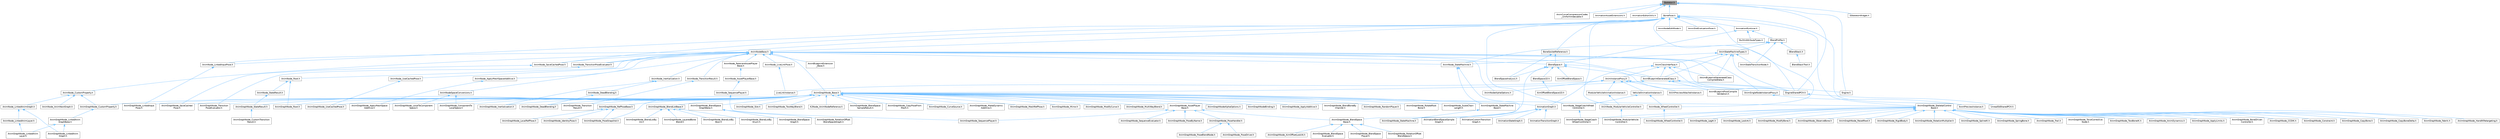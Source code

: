 digraph "Skeleton.h"
{
 // INTERACTIVE_SVG=YES
 // LATEX_PDF_SIZE
  bgcolor="transparent";
  edge [fontname=Helvetica,fontsize=10,labelfontname=Helvetica,labelfontsize=10];
  node [fontname=Helvetica,fontsize=10,shape=box,height=0.2,width=0.4];
  Node1 [id="Node000001",label="Skeleton.h",height=0.2,width=0.4,color="gray40", fillcolor="grey60", style="filled", fontcolor="black",tooltip=" "];
  Node1 -> Node2 [id="edge1_Node000001_Node000002",dir="back",color="steelblue1",style="solid",tooltip=" "];
  Node2 [id="Node000002",label="AnimCurveCompressionCodec\l_UniformIndexable.h",height=0.2,width=0.4,color="grey40", fillcolor="white", style="filled",URL="$d7/d0a/AnimCurveCompressionCodec__UniformIndexable_8h.html",tooltip=" "];
  Node1 -> Node3 [id="edge2_Node000001_Node000003",dir="back",color="steelblue1",style="solid",tooltip=" "];
  Node3 [id="Node000003",label="AnimationAssetExtensions.h",height=0.2,width=0.4,color="grey40", fillcolor="white", style="filled",URL="$d4/d37/AnimationAssetExtensions_8h.html",tooltip=" "];
  Node1 -> Node4 [id="edge3_Node000001_Node000004",dir="back",color="steelblue1",style="solid",tooltip=" "];
  Node4 [id="Node000004",label="AnimationEditorUtils.h",height=0.2,width=0.4,color="grey40", fillcolor="white", style="filled",URL="$df/d23/AnimationEditorUtils_8h.html",tooltip=" "];
  Node1 -> Node5 [id="edge4_Node000001_Node000005",dir="back",color="steelblue1",style="solid",tooltip=" "];
  Node5 [id="Node000005",label="BonePose.h",height=0.2,width=0.4,color="grey40", fillcolor="white", style="filled",URL="$dd/d83/BonePose_8h.html",tooltip=" "];
  Node5 -> Node6 [id="edge5_Node000005_Node000006",dir="back",color="steelblue1",style="solid",tooltip=" "];
  Node6 [id="Node000006",label="AnimGraphNode_SkeletalControl\lBase.h",height=0.2,width=0.4,color="grey40", fillcolor="white", style="filled",URL="$d9/dff/AnimGraphNode__SkeletalControlBase_8h.html",tooltip=" "];
  Node6 -> Node7 [id="edge6_Node000006_Node000007",dir="back",color="steelblue1",style="solid",tooltip=" "];
  Node7 [id="Node000007",label="AnimGraphNode_AnimDynamics.h",height=0.2,width=0.4,color="grey40", fillcolor="white", style="filled",URL="$da/dc2/AnimGraphNode__AnimDynamics_8h.html",tooltip=" "];
  Node6 -> Node8 [id="edge7_Node000006_Node000008",dir="back",color="steelblue1",style="solid",tooltip=" "];
  Node8 [id="Node000008",label="AnimGraphNode_ApplyLimits.h",height=0.2,width=0.4,color="grey40", fillcolor="white", style="filled",URL="$dc/d36/AnimGraphNode__ApplyLimits_8h.html",tooltip=" "];
  Node6 -> Node9 [id="edge8_Node000006_Node000009",dir="back",color="steelblue1",style="solid",tooltip=" "];
  Node9 [id="Node000009",label="AnimGraphNode_BoneDriven\lController.h",height=0.2,width=0.4,color="grey40", fillcolor="white", style="filled",URL="$df/df3/AnimGraphNode__BoneDrivenController_8h.html",tooltip=" "];
  Node6 -> Node10 [id="edge9_Node000006_Node000010",dir="back",color="steelblue1",style="solid",tooltip=" "];
  Node10 [id="Node000010",label="AnimGraphNode_CCDIK.h",height=0.2,width=0.4,color="grey40", fillcolor="white", style="filled",URL="$df/d0d/AnimGraphNode__CCDIK_8h.html",tooltip=" "];
  Node6 -> Node11 [id="edge10_Node000006_Node000011",dir="back",color="steelblue1",style="solid",tooltip=" "];
  Node11 [id="Node000011",label="AnimGraphNode_Constraint.h",height=0.2,width=0.4,color="grey40", fillcolor="white", style="filled",URL="$d2/d98/AnimGraphNode__Constraint_8h.html",tooltip=" "];
  Node6 -> Node12 [id="edge11_Node000006_Node000012",dir="back",color="steelblue1",style="solid",tooltip=" "];
  Node12 [id="Node000012",label="AnimGraphNode_CopyBone.h",height=0.2,width=0.4,color="grey40", fillcolor="white", style="filled",URL="$dc/de6/AnimGraphNode__CopyBone_8h.html",tooltip=" "];
  Node6 -> Node13 [id="edge12_Node000006_Node000013",dir="back",color="steelblue1",style="solid",tooltip=" "];
  Node13 [id="Node000013",label="AnimGraphNode_CopyBoneDelta.h",height=0.2,width=0.4,color="grey40", fillcolor="white", style="filled",URL="$d8/d60/AnimGraphNode__CopyBoneDelta_8h.html",tooltip=" "];
  Node6 -> Node14 [id="edge13_Node000006_Node000014",dir="back",color="steelblue1",style="solid",tooltip=" "];
  Node14 [id="Node000014",label="AnimGraphNode_Fabrik.h",height=0.2,width=0.4,color="grey40", fillcolor="white", style="filled",URL="$d6/d79/AnimGraphNode__Fabrik_8h.html",tooltip=" "];
  Node6 -> Node15 [id="edge14_Node000006_Node000015",dir="back",color="steelblue1",style="solid",tooltip=" "];
  Node15 [id="Node000015",label="AnimGraphNode_HandIKRetargeting.h",height=0.2,width=0.4,color="grey40", fillcolor="white", style="filled",URL="$dd/dee/AnimGraphNode__HandIKRetargeting_8h.html",tooltip=" "];
  Node6 -> Node16 [id="edge15_Node000006_Node000016",dir="back",color="steelblue1",style="solid",tooltip=" "];
  Node16 [id="Node000016",label="AnimGraphNode_LegIK.h",height=0.2,width=0.4,color="grey40", fillcolor="white", style="filled",URL="$d3/d59/AnimGraphNode__LegIK_8h.html",tooltip=" "];
  Node6 -> Node17 [id="edge16_Node000006_Node000017",dir="back",color="steelblue1",style="solid",tooltip=" "];
  Node17 [id="Node000017",label="AnimGraphNode_LookAt.h",height=0.2,width=0.4,color="grey40", fillcolor="white", style="filled",URL="$dd/de3/AnimGraphNode__LookAt_8h.html",tooltip=" "];
  Node6 -> Node18 [id="edge17_Node000006_Node000018",dir="back",color="steelblue1",style="solid",tooltip=" "];
  Node18 [id="Node000018",label="AnimGraphNode_ModifyBone.h",height=0.2,width=0.4,color="grey40", fillcolor="white", style="filled",URL="$d1/d8e/AnimGraphNode__ModifyBone_8h.html",tooltip=" "];
  Node6 -> Node19 [id="edge18_Node000006_Node000019",dir="back",color="steelblue1",style="solid",tooltip=" "];
  Node19 [id="Node000019",label="AnimGraphNode_ModularVehicle\lController.h",height=0.2,width=0.4,color="grey40", fillcolor="white", style="filled",URL="$d3/d04/AnimGraphNode__ModularVehicleController_8h.html",tooltip=" "];
  Node6 -> Node20 [id="edge19_Node000006_Node000020",dir="back",color="steelblue1",style="solid",tooltip=" "];
  Node20 [id="Node000020",label="AnimGraphNode_ObserveBone.h",height=0.2,width=0.4,color="grey40", fillcolor="white", style="filled",URL="$d0/dcc/AnimGraphNode__ObserveBone_8h.html",tooltip=" "];
  Node6 -> Node21 [id="edge20_Node000006_Node000021",dir="back",color="steelblue1",style="solid",tooltip=" "];
  Node21 [id="Node000021",label="AnimGraphNode_ResetRoot.h",height=0.2,width=0.4,color="grey40", fillcolor="white", style="filled",URL="$dd/da9/AnimGraphNode__ResetRoot_8h.html",tooltip=" "];
  Node6 -> Node22 [id="edge21_Node000006_Node000022",dir="back",color="steelblue1",style="solid",tooltip=" "];
  Node22 [id="Node000022",label="AnimGraphNode_RigidBody.h",height=0.2,width=0.4,color="grey40", fillcolor="white", style="filled",URL="$d0/d05/AnimGraphNode__RigidBody_8h.html",tooltip=" "];
  Node6 -> Node23 [id="edge22_Node000006_Node000023",dir="back",color="steelblue1",style="solid",tooltip=" "];
  Node23 [id="Node000023",label="AnimGraphNode_RotationMultiplier.h",height=0.2,width=0.4,color="grey40", fillcolor="white", style="filled",URL="$d6/d16/AnimGraphNode__RotationMultiplier_8h.html",tooltip=" "];
  Node6 -> Node24 [id="edge23_Node000006_Node000024",dir="back",color="steelblue1",style="solid",tooltip=" "];
  Node24 [id="Node000024",label="AnimGraphNode_SplineIK.h",height=0.2,width=0.4,color="grey40", fillcolor="white", style="filled",URL="$d0/d7e/AnimGraphNode__SplineIK_8h.html",tooltip=" "];
  Node6 -> Node25 [id="edge24_Node000006_Node000025",dir="back",color="steelblue1",style="solid",tooltip=" "];
  Node25 [id="Node000025",label="AnimGraphNode_SpringBone.h",height=0.2,width=0.4,color="grey40", fillcolor="white", style="filled",URL="$dc/d38/AnimGraphNode__SpringBone_8h.html",tooltip=" "];
  Node6 -> Node26 [id="edge25_Node000006_Node000026",dir="back",color="steelblue1",style="solid",tooltip=" "];
  Node26 [id="Node000026",label="AnimGraphNode_StageCoach\lWheelController.h",height=0.2,width=0.4,color="grey40", fillcolor="white", style="filled",URL="$d6/dbe/AnimGraphNode__StageCoachWheelController_8h.html",tooltip=" "];
  Node6 -> Node27 [id="edge26_Node000006_Node000027",dir="back",color="steelblue1",style="solid",tooltip=" "];
  Node27 [id="Node000027",label="AnimGraphNode_Trail.h",height=0.2,width=0.4,color="grey40", fillcolor="white", style="filled",URL="$d4/d5a/AnimGraphNode__Trail_8h.html",tooltip=" "];
  Node6 -> Node28 [id="edge27_Node000006_Node000028",dir="back",color="steelblue1",style="solid",tooltip=" "];
  Node28 [id="Node000028",label="AnimGraphNode_TwistCorrective\lNode.h",height=0.2,width=0.4,color="grey40", fillcolor="white", style="filled",URL="$de/d7f/AnimGraphNode__TwistCorrectiveNode_8h.html",tooltip=" "];
  Node6 -> Node29 [id="edge28_Node000006_Node000029",dir="back",color="steelblue1",style="solid",tooltip=" "];
  Node29 [id="Node000029",label="AnimGraphNode_TwoBoneIK.h",height=0.2,width=0.4,color="grey40", fillcolor="white", style="filled",URL="$d1/dc2/AnimGraphNode__TwoBoneIK_8h.html",tooltip=" "];
  Node6 -> Node30 [id="edge29_Node000006_Node000030",dir="back",color="steelblue1",style="solid",tooltip=" "];
  Node30 [id="Node000030",label="AnimGraphNode_WheelController.h",height=0.2,width=0.4,color="grey40", fillcolor="white", style="filled",URL="$df/de4/AnimGraphNode__WheelController_8h.html",tooltip=" "];
  Node5 -> Node31 [id="edge30_Node000005_Node000031",dir="back",color="steelblue1",style="solid",tooltip=" "];
  Node31 [id="Node000031",label="AnimNodeBase.h",height=0.2,width=0.4,color="grey40", fillcolor="white", style="filled",URL="$d9/dce/AnimNodeBase_8h.html",tooltip=" "];
  Node31 -> Node32 [id="edge31_Node000031_Node000032",dir="back",color="steelblue1",style="solid",tooltip=" "];
  Node32 [id="Node000032",label="AnimBlueprintExtension\l_Base.h",height=0.2,width=0.4,color="grey40", fillcolor="white", style="filled",URL="$d1/d73/AnimBlueprintExtension__Base_8h.html",tooltip=" "];
  Node31 -> Node33 [id="edge32_Node000031_Node000033",dir="back",color="steelblue1",style="solid",tooltip=" "];
  Node33 [id="Node000033",label="AnimBlueprintGeneratedClass.h",height=0.2,width=0.4,color="grey40", fillcolor="white", style="filled",URL="$dc/d81/AnimBlueprintGeneratedClass_8h.html",tooltip=" "];
  Node33 -> Node34 [id="edge33_Node000033_Node000034",dir="back",color="steelblue1",style="solid",tooltip=" "];
  Node34 [id="Node000034",label="AnimBlueprintPostCompile\lValidation.h",height=0.2,width=0.4,color="grey40", fillcolor="white", style="filled",URL="$de/d1b/AnimBlueprintPostCompileValidation_8h.html",tooltip=" "];
  Node33 -> Node35 [id="edge34_Node000033_Node000035",dir="back",color="steelblue1",style="solid",tooltip=" "];
  Node35 [id="Node000035",label="AnimGraphNode_Base.h",height=0.2,width=0.4,color="grey40", fillcolor="white", style="filled",URL="$d0/dfb/AnimGraphNode__Base_8h.html",tooltip=" "];
  Node35 -> Node36 [id="edge35_Node000035_Node000036",dir="back",color="steelblue1",style="solid",tooltip=" "];
  Node36 [id="Node000036",label="AnimGraphNodeAlphaOptions.h",height=0.2,width=0.4,color="grey40", fillcolor="white", style="filled",URL="$d6/df6/AnimGraphNodeAlphaOptions_8h.html",tooltip=" "];
  Node35 -> Node37 [id="edge36_Node000035_Node000037",dir="back",color="steelblue1",style="solid",tooltip=" "];
  Node37 [id="Node000037",label="AnimGraphNodeBinding.h",height=0.2,width=0.4,color="grey40", fillcolor="white", style="filled",URL="$d6/d3b/AnimGraphNodeBinding_8h.html",tooltip=" "];
  Node35 -> Node38 [id="edge37_Node000035_Node000038",dir="back",color="steelblue1",style="solid",tooltip=" "];
  Node38 [id="Node000038",label="AnimGraphNode_ApplyAdditive.h",height=0.2,width=0.4,color="grey40", fillcolor="white", style="filled",URL="$da/d67/AnimGraphNode__ApplyAdditive_8h.html",tooltip=" "];
  Node35 -> Node39 [id="edge38_Node000035_Node000039",dir="back",color="steelblue1",style="solid",tooltip=" "];
  Node39 [id="Node000039",label="AnimGraphNode_ApplyMeshSpace\lAdditive.h",height=0.2,width=0.4,color="grey40", fillcolor="white", style="filled",URL="$dd/dc4/AnimGraphNode__ApplyMeshSpaceAdditive_8h.html",tooltip=" "];
  Node35 -> Node40 [id="edge39_Node000035_Node000040",dir="back",color="steelblue1",style="solid",tooltip=" "];
  Node40 [id="Node000040",label="AnimGraphNode_AssetPlayer\lBase.h",height=0.2,width=0.4,color="grey40", fillcolor="white", style="filled",URL="$d1/d4f/AnimGraphNode__AssetPlayerBase_8h.html",tooltip=" "];
  Node40 -> Node41 [id="edge40_Node000040_Node000041",dir="back",color="steelblue1",style="solid",tooltip=" "];
  Node41 [id="Node000041",label="AnimGraphNode_BlendSpace\lBase.h",height=0.2,width=0.4,color="grey40", fillcolor="white", style="filled",URL="$d7/d6d/AnimGraphNode__BlendSpaceBase_8h.html",tooltip=" "];
  Node41 -> Node42 [id="edge41_Node000041_Node000042",dir="back",color="steelblue1",style="solid",tooltip=" "];
  Node42 [id="Node000042",label="AnimGraphNode_AimOffsetLookAt.h",height=0.2,width=0.4,color="grey40", fillcolor="white", style="filled",URL="$d2/daa/AnimGraphNode__AimOffsetLookAt_8h.html",tooltip=" "];
  Node41 -> Node43 [id="edge42_Node000041_Node000043",dir="back",color="steelblue1",style="solid",tooltip=" "];
  Node43 [id="Node000043",label="AnimGraphNode_BlendSpace\lEvaluator.h",height=0.2,width=0.4,color="grey40", fillcolor="white", style="filled",URL="$d0/d5d/AnimGraphNode__BlendSpaceEvaluator_8h.html",tooltip=" "];
  Node41 -> Node44 [id="edge43_Node000041_Node000044",dir="back",color="steelblue1",style="solid",tooltip=" "];
  Node44 [id="Node000044",label="AnimGraphNode_BlendSpace\lPlayer.h",height=0.2,width=0.4,color="grey40", fillcolor="white", style="filled",URL="$d2/d22/AnimGraphNode__BlendSpacePlayer_8h.html",tooltip=" "];
  Node41 -> Node45 [id="edge44_Node000041_Node000045",dir="back",color="steelblue1",style="solid",tooltip=" "];
  Node45 [id="Node000045",label="AnimGraphNode_RotationOffset\lBlendSpace.h",height=0.2,width=0.4,color="grey40", fillcolor="white", style="filled",URL="$dc/dd5/AnimGraphNode__RotationOffsetBlendSpace_8h.html",tooltip=" "];
  Node40 -> Node46 [id="edge45_Node000040_Node000046",dir="back",color="steelblue1",style="solid",tooltip=" "];
  Node46 [id="Node000046",label="AnimGraphNode_PoseByName.h",height=0.2,width=0.4,color="grey40", fillcolor="white", style="filled",URL="$d7/d02/AnimGraphNode__PoseByName_8h.html",tooltip=" "];
  Node40 -> Node47 [id="edge46_Node000040_Node000047",dir="back",color="steelblue1",style="solid",tooltip=" "];
  Node47 [id="Node000047",label="AnimGraphNode_PoseHandler.h",height=0.2,width=0.4,color="grey40", fillcolor="white", style="filled",URL="$df/dfb/AnimGraphNode__PoseHandler_8h.html",tooltip=" "];
  Node47 -> Node48 [id="edge47_Node000047_Node000048",dir="back",color="steelblue1",style="solid",tooltip=" "];
  Node48 [id="Node000048",label="AnimGraphNode_PoseBlendNode.h",height=0.2,width=0.4,color="grey40", fillcolor="white", style="filled",URL="$de/d70/AnimGraphNode__PoseBlendNode_8h.html",tooltip=" "];
  Node47 -> Node49 [id="edge48_Node000047_Node000049",dir="back",color="steelblue1",style="solid",tooltip=" "];
  Node49 [id="Node000049",label="AnimGraphNode_PoseDriver.h",height=0.2,width=0.4,color="grey40", fillcolor="white", style="filled",URL="$d7/d7d/AnimGraphNode__PoseDriver_8h.html",tooltip=" "];
  Node40 -> Node50 [id="edge49_Node000040_Node000050",dir="back",color="steelblue1",style="solid",tooltip=" "];
  Node50 [id="Node000050",label="AnimGraphNode_SequenceEvaluator.h",height=0.2,width=0.4,color="grey40", fillcolor="white", style="filled",URL="$d1/d1c/AnimGraphNode__SequenceEvaluator_8h.html",tooltip=" "];
  Node40 -> Node51 [id="edge50_Node000040_Node000051",dir="back",color="steelblue1",style="solid",tooltip=" "];
  Node51 [id="Node000051",label="AnimGraphNode_SequencePlayer.h",height=0.2,width=0.4,color="grey40", fillcolor="white", style="filled",URL="$d2/d91/AnimGraphNode__SequencePlayer_8h.html",tooltip=" "];
  Node35 -> Node52 [id="edge51_Node000035_Node000052",dir="back",color="steelblue1",style="solid",tooltip=" "];
  Node52 [id="Node000052",label="AnimGraphNode_BlendBoneBy\lChannel.h",height=0.2,width=0.4,color="grey40", fillcolor="white", style="filled",URL="$de/da9/AnimGraphNode__BlendBoneByChannel_8h.html",tooltip=" "];
  Node35 -> Node53 [id="edge52_Node000035_Node000053",dir="back",color="steelblue1",style="solid",tooltip=" "];
  Node53 [id="Node000053",label="AnimGraphNode_BlendListBase.h",height=0.2,width=0.4,color="grey40", fillcolor="white", style="filled",URL="$d7/d20/AnimGraphNode__BlendListBase_8h.html",tooltip=" "];
  Node53 -> Node54 [id="edge53_Node000053_Node000054",dir="back",color="steelblue1",style="solid",tooltip=" "];
  Node54 [id="Node000054",label="AnimGraphNode_BlendListBy\lBool.h",height=0.2,width=0.4,color="grey40", fillcolor="white", style="filled",URL="$d9/d9d/AnimGraphNode__BlendListByBool_8h.html",tooltip=" "];
  Node53 -> Node55 [id="edge54_Node000053_Node000055",dir="back",color="steelblue1",style="solid",tooltip=" "];
  Node55 [id="Node000055",label="AnimGraphNode_BlendListBy\lEnum.h",height=0.2,width=0.4,color="grey40", fillcolor="white", style="filled",URL="$de/d60/AnimGraphNode__BlendListByEnum_8h.html",tooltip=" "];
  Node53 -> Node56 [id="edge55_Node000053_Node000056",dir="back",color="steelblue1",style="solid",tooltip=" "];
  Node56 [id="Node000056",label="AnimGraphNode_BlendListBy\lInt.h",height=0.2,width=0.4,color="grey40", fillcolor="white", style="filled",URL="$dc/df2/AnimGraphNode__BlendListByInt_8h.html",tooltip=" "];
  Node53 -> Node57 [id="edge56_Node000053_Node000057",dir="back",color="steelblue1",style="solid",tooltip=" "];
  Node57 [id="Node000057",label="AnimGraphNode_LayeredBone\lBlend.h",height=0.2,width=0.4,color="grey40", fillcolor="white", style="filled",URL="$d2/d01/AnimGraphNode__LayeredBoneBlend_8h.html",tooltip=" "];
  Node35 -> Node58 [id="edge57_Node000035_Node000058",dir="back",color="steelblue1",style="solid",tooltip=" "];
  Node58 [id="Node000058",label="AnimGraphNode_BlendSpace\lGraphBase.h",height=0.2,width=0.4,color="grey40", fillcolor="white", style="filled",URL="$d6/d44/AnimGraphNode__BlendSpaceGraphBase_8h.html",tooltip=" "];
  Node58 -> Node59 [id="edge58_Node000058_Node000059",dir="back",color="steelblue1",style="solid",tooltip=" "];
  Node59 [id="Node000059",label="AnimGraphNode_BlendSpace\lGraph.h",height=0.2,width=0.4,color="grey40", fillcolor="white", style="filled",URL="$d7/d81/AnimGraphNode__BlendSpaceGraph_8h.html",tooltip=" "];
  Node58 -> Node60 [id="edge59_Node000058_Node000060",dir="back",color="steelblue1",style="solid",tooltip=" "];
  Node60 [id="Node000060",label="AnimGraphNode_RotationOffset\lBlendSpaceGraph.h",height=0.2,width=0.4,color="grey40", fillcolor="white", style="filled",URL="$d0/d4c/AnimGraphNode__RotationOffsetBlendSpaceGraph_8h.html",tooltip=" "];
  Node35 -> Node61 [id="edge60_Node000035_Node000061",dir="back",color="steelblue1",style="solid",tooltip=" "];
  Node61 [id="Node000061",label="AnimGraphNode_BlendSpace\lSampleResult.h",height=0.2,width=0.4,color="grey40", fillcolor="white", style="filled",URL="$de/df8/AnimGraphNode__BlendSpaceSampleResult_8h.html",tooltip=" "];
  Node35 -> Node62 [id="edge61_Node000035_Node000062",dir="back",color="steelblue1",style="solid",tooltip=" "];
  Node62 [id="Node000062",label="AnimGraphNode_ComponentTo\lLocalSpace.h",height=0.2,width=0.4,color="grey40", fillcolor="white", style="filled",URL="$d1/d3f/AnimGraphNode__ComponentToLocalSpace_8h.html",tooltip=" "];
  Node35 -> Node63 [id="edge62_Node000035_Node000063",dir="back",color="steelblue1",style="solid",tooltip=" "];
  Node63 [id="Node000063",label="AnimGraphNode_CopyPoseFrom\lMesh.h",height=0.2,width=0.4,color="grey40", fillcolor="white", style="filled",URL="$d6/d71/AnimGraphNode__CopyPoseFromMesh_8h.html",tooltip=" "];
  Node35 -> Node64 [id="edge63_Node000035_Node000064",dir="back",color="steelblue1",style="solid",tooltip=" "];
  Node64 [id="Node000064",label="AnimGraphNode_CurveSource.h",height=0.2,width=0.4,color="grey40", fillcolor="white", style="filled",URL="$dc/de5/AnimGraphNode__CurveSource_8h.html",tooltip=" "];
  Node35 -> Node65 [id="edge64_Node000035_Node000065",dir="back",color="steelblue1",style="solid",tooltip=" "];
  Node65 [id="Node000065",label="AnimGraphNode_CustomProperty.h",height=0.2,width=0.4,color="grey40", fillcolor="white", style="filled",URL="$d8/d3f/AnimGraphNode__CustomProperty_8h.html",tooltip=" "];
  Node65 -> Node66 [id="edge65_Node000065_Node000066",dir="back",color="steelblue1",style="solid",tooltip=" "];
  Node66 [id="Node000066",label="AnimGraphNode_LinkedAnim\lGraphBase.h",height=0.2,width=0.4,color="grey40", fillcolor="white", style="filled",URL="$d5/de1/AnimGraphNode__LinkedAnimGraphBase_8h.html",tooltip=" "];
  Node66 -> Node67 [id="edge66_Node000066_Node000067",dir="back",color="steelblue1",style="solid",tooltip=" "];
  Node67 [id="Node000067",label="AnimGraphNode_LinkedAnim\lGraph.h",height=0.2,width=0.4,color="grey40", fillcolor="white", style="filled",URL="$da/dd5/AnimGraphNode__LinkedAnimGraph_8h.html",tooltip=" "];
  Node66 -> Node68 [id="edge67_Node000066_Node000068",dir="back",color="steelblue1",style="solid",tooltip=" "];
  Node68 [id="Node000068",label="AnimGraphNode_LinkedAnim\lLayer.h",height=0.2,width=0.4,color="grey40", fillcolor="white", style="filled",URL="$dc/d51/AnimGraphNode__LinkedAnimLayer_8h.html",tooltip=" "];
  Node35 -> Node69 [id="edge68_Node000035_Node000069",dir="back",color="steelblue1",style="solid",tooltip=" "];
  Node69 [id="Node000069",label="AnimGraphNode_DeadBlending.h",height=0.2,width=0.4,color="grey40", fillcolor="white", style="filled",URL="$d8/d73/AnimGraphNode__DeadBlending_8h.html",tooltip=" "];
  Node35 -> Node70 [id="edge69_Node000035_Node000070",dir="back",color="steelblue1",style="solid",tooltip=" "];
  Node70 [id="Node000070",label="AnimGraphNode_Inertialization.h",height=0.2,width=0.4,color="grey40", fillcolor="white", style="filled",URL="$d7/d66/AnimGraphNode__Inertialization_8h.html",tooltip=" "];
  Node35 -> Node71 [id="edge70_Node000035_Node000071",dir="back",color="steelblue1",style="solid",tooltip=" "];
  Node71 [id="Node000071",label="AnimGraphNode_LinkedInput\lPose.h",height=0.2,width=0.4,color="grey40", fillcolor="white", style="filled",URL="$d7/d8c/AnimGraphNode__LinkedInputPose_8h.html",tooltip=" "];
  Node35 -> Node72 [id="edge71_Node000035_Node000072",dir="back",color="steelblue1",style="solid",tooltip=" "];
  Node72 [id="Node000072",label="AnimGraphNode_LocalToComponent\lSpace.h",height=0.2,width=0.4,color="grey40", fillcolor="white", style="filled",URL="$d6/d01/AnimGraphNode__LocalToComponentSpace_8h.html",tooltip=" "];
  Node35 -> Node73 [id="edge72_Node000035_Node000073",dir="back",color="steelblue1",style="solid",tooltip=" "];
  Node73 [id="Node000073",label="AnimGraphNode_MakeDynamic\lAdditive.h",height=0.2,width=0.4,color="grey40", fillcolor="white", style="filled",URL="$d4/dc9/AnimGraphNode__MakeDynamicAdditive_8h.html",tooltip=" "];
  Node35 -> Node74 [id="edge73_Node000035_Node000074",dir="back",color="steelblue1",style="solid",tooltip=" "];
  Node74 [id="Node000074",label="AnimGraphNode_MeshRefPose.h",height=0.2,width=0.4,color="grey40", fillcolor="white", style="filled",URL="$d3/d58/AnimGraphNode__MeshRefPose_8h.html",tooltip=" "];
  Node35 -> Node75 [id="edge74_Node000035_Node000075",dir="back",color="steelblue1",style="solid",tooltip=" "];
  Node75 [id="Node000075",label="AnimGraphNode_Mirror.h",height=0.2,width=0.4,color="grey40", fillcolor="white", style="filled",URL="$de/d96/AnimGraphNode__Mirror_8h.html",tooltip=" "];
  Node35 -> Node76 [id="edge75_Node000035_Node000076",dir="back",color="steelblue1",style="solid",tooltip=" "];
  Node76 [id="Node000076",label="AnimGraphNode_ModifyCurve.h",height=0.2,width=0.4,color="grey40", fillcolor="white", style="filled",URL="$d5/d09/AnimGraphNode__ModifyCurve_8h.html",tooltip=" "];
  Node35 -> Node77 [id="edge76_Node000035_Node000077",dir="back",color="steelblue1",style="solid",tooltip=" "];
  Node77 [id="Node000077",label="AnimGraphNode_MultiWayBlend.h",height=0.2,width=0.4,color="grey40", fillcolor="white", style="filled",URL="$dd/dcb/AnimGraphNode__MultiWayBlend_8h.html",tooltip=" "];
  Node35 -> Node78 [id="edge77_Node000035_Node000078",dir="back",color="steelblue1",style="solid",tooltip=" "];
  Node78 [id="Node000078",label="AnimGraphNode_PoseSnapshot.h",height=0.2,width=0.4,color="grey40", fillcolor="white", style="filled",URL="$d1/d92/AnimGraphNode__PoseSnapshot_8h.html",tooltip=" "];
  Node35 -> Node79 [id="edge78_Node000035_Node000079",dir="back",color="steelblue1",style="solid",tooltip=" "];
  Node79 [id="Node000079",label="AnimGraphNode_RandomPlayer.h",height=0.2,width=0.4,color="grey40", fillcolor="white", style="filled",URL="$dc/d48/AnimGraphNode__RandomPlayer_8h.html",tooltip=" "];
  Node35 -> Node80 [id="edge79_Node000035_Node000080",dir="back",color="steelblue1",style="solid",tooltip=" "];
  Node80 [id="Node000080",label="AnimGraphNode_RefPoseBase.h",height=0.2,width=0.4,color="grey40", fillcolor="white", style="filled",URL="$d8/d34/AnimGraphNode__RefPoseBase_8h.html",tooltip=" "];
  Node80 -> Node81 [id="edge80_Node000080_Node000081",dir="back",color="steelblue1",style="solid",tooltip=" "];
  Node81 [id="Node000081",label="AnimGraphNode_IdentityPose.h",height=0.2,width=0.4,color="grey40", fillcolor="white", style="filled",URL="$d8/dac/AnimGraphNode__IdentityPose_8h.html",tooltip=" "];
  Node80 -> Node82 [id="edge81_Node000080_Node000082",dir="back",color="steelblue1",style="solid",tooltip=" "];
  Node82 [id="Node000082",label="AnimGraphNode_LocalRefPose.h",height=0.2,width=0.4,color="grey40", fillcolor="white", style="filled",URL="$df/d6f/AnimGraphNode__LocalRefPose_8h.html",tooltip=" "];
  Node80 -> Node78 [id="edge82_Node000080_Node000078",dir="back",color="steelblue1",style="solid",tooltip=" "];
  Node35 -> Node83 [id="edge83_Node000035_Node000083",dir="back",color="steelblue1",style="solid",tooltip=" "];
  Node83 [id="Node000083",label="AnimGraphNode_Root.h",height=0.2,width=0.4,color="grey40", fillcolor="white", style="filled",URL="$d2/d39/AnimGraphNode__Root_8h.html",tooltip=" "];
  Node35 -> Node84 [id="edge84_Node000035_Node000084",dir="back",color="steelblue1",style="solid",tooltip=" "];
  Node84 [id="Node000084",label="AnimGraphNode_RotateRoot\lBone.h",height=0.2,width=0.4,color="grey40", fillcolor="white", style="filled",URL="$d4/de0/AnimGraphNode__RotateRootBone_8h.html",tooltip=" "];
  Node35 -> Node85 [id="edge85_Node000035_Node000085",dir="back",color="steelblue1",style="solid",tooltip=" "];
  Node85 [id="Node000085",label="AnimGraphNode_SaveCached\lPose.h",height=0.2,width=0.4,color="grey40", fillcolor="white", style="filled",URL="$df/d5e/AnimGraphNode__SaveCachedPose_8h.html",tooltip=" "];
  Node35 -> Node86 [id="edge86_Node000035_Node000086",dir="back",color="steelblue1",style="solid",tooltip=" "];
  Node86 [id="Node000086",label="AnimGraphNode_ScaleChain\lLength.h",height=0.2,width=0.4,color="grey40", fillcolor="white", style="filled",URL="$d9/df8/AnimGraphNode__ScaleChainLength_8h.html",tooltip=" "];
  Node35 -> Node6 [id="edge87_Node000035_Node000006",dir="back",color="steelblue1",style="solid",tooltip=" "];
  Node35 -> Node87 [id="edge88_Node000035_Node000087",dir="back",color="steelblue1",style="solid",tooltip=" "];
  Node87 [id="Node000087",label="AnimGraphNode_Slot.h",height=0.2,width=0.4,color="grey40", fillcolor="white", style="filled",URL="$df/d63/AnimGraphNode__Slot_8h.html",tooltip=" "];
  Node35 -> Node88 [id="edge89_Node000035_Node000088",dir="back",color="steelblue1",style="solid",tooltip=" "];
  Node88 [id="Node000088",label="AnimGraphNode_StateMachine\lBase.h",height=0.2,width=0.4,color="grey40", fillcolor="white", style="filled",URL="$dc/d11/AnimGraphNode__StateMachineBase_8h.html",tooltip=" "];
  Node88 -> Node89 [id="edge90_Node000088_Node000089",dir="back",color="steelblue1",style="solid",tooltip=" "];
  Node89 [id="Node000089",label="AnimGraphNode_StateMachine.h",height=0.2,width=0.4,color="grey40", fillcolor="white", style="filled",URL="$d9/d4d/AnimGraphNode__StateMachine_8h.html",tooltip=" "];
  Node35 -> Node90 [id="edge91_Node000035_Node000090",dir="back",color="steelblue1",style="solid",tooltip=" "];
  Node90 [id="Node000090",label="AnimGraphNode_StateResult.h",height=0.2,width=0.4,color="grey40", fillcolor="white", style="filled",URL="$d3/d7e/AnimGraphNode__StateResult_8h.html",tooltip=" "];
  Node90 -> Node91 [id="edge92_Node000090_Node000091",dir="back",color="steelblue1",style="solid",tooltip=" "];
  Node91 [id="Node000091",label="AnimGraphNode_CustomTransition\lResult.h",height=0.2,width=0.4,color="grey40", fillcolor="white", style="filled",URL="$df/d6e/AnimGraphNode__CustomTransitionResult_8h.html",tooltip=" "];
  Node35 -> Node92 [id="edge93_Node000035_Node000092",dir="back",color="steelblue1",style="solid",tooltip=" "];
  Node92 [id="Node000092",label="AnimGraphNode_Transition\lPoseEvaluator.h",height=0.2,width=0.4,color="grey40", fillcolor="white", style="filled",URL="$d8/dec/AnimGraphNode__TransitionPoseEvaluator_8h.html",tooltip=" "];
  Node35 -> Node93 [id="edge94_Node000035_Node000093",dir="back",color="steelblue1",style="solid",tooltip=" "];
  Node93 [id="Node000093",label="AnimGraphNode_Transition\lResult.h",height=0.2,width=0.4,color="grey40", fillcolor="white", style="filled",URL="$d7/d74/AnimGraphNode__TransitionResult_8h.html",tooltip=" "];
  Node35 -> Node94 [id="edge95_Node000035_Node000094",dir="back",color="steelblue1",style="solid",tooltip=" "];
  Node94 [id="Node000094",label="AnimGraphNode_TwoWayBlend.h",height=0.2,width=0.4,color="grey40", fillcolor="white", style="filled",URL="$d0/df0/AnimGraphNode__TwoWayBlend_8h.html",tooltip=" "];
  Node35 -> Node95 [id="edge96_Node000035_Node000095",dir="back",color="steelblue1",style="solid",tooltip=" "];
  Node95 [id="Node000095",label="AnimGraphNode_UseCachedPose.h",height=0.2,width=0.4,color="grey40", fillcolor="white", style="filled",URL="$d8/d30/AnimGraphNode__UseCachedPose_8h.html",tooltip=" "];
  Node35 -> Node96 [id="edge97_Node000035_Node000096",dir="back",color="steelblue1",style="solid",tooltip=" "];
  Node96 [id="Node000096",label="AnimationGraph.h",height=0.2,width=0.4,color="grey40", fillcolor="white", style="filled",URL="$df/d2e/AnimationGraph_8h.html",tooltip=" "];
  Node96 -> Node97 [id="edge98_Node000096_Node000097",dir="back",color="steelblue1",style="solid",tooltip=" "];
  Node97 [id="Node000097",label="AnimationBlendSpaceSample\lGraph.h",height=0.2,width=0.4,color="grey40", fillcolor="white", style="filled",URL="$d1/d35/AnimationBlendSpaceSampleGraph_8h.html",tooltip=" "];
  Node96 -> Node98 [id="edge99_Node000096_Node000098",dir="back",color="steelblue1",style="solid",tooltip=" "];
  Node98 [id="Node000098",label="AnimationCustomTransition\lGraph.h",height=0.2,width=0.4,color="grey40", fillcolor="white", style="filled",URL="$dc/d6c/AnimationCustomTransitionGraph_8h.html",tooltip=" "];
  Node96 -> Node99 [id="edge100_Node000096_Node000099",dir="back",color="steelblue1",style="solid",tooltip=" "];
  Node99 [id="Node000099",label="AnimationStateGraph.h",height=0.2,width=0.4,color="grey40", fillcolor="white", style="filled",URL="$d1/d71/AnimationStateGraph_8h.html",tooltip=" "];
  Node96 -> Node100 [id="edge101_Node000096_Node000100",dir="back",color="steelblue1",style="solid",tooltip=" "];
  Node100 [id="Node000100",label="AnimationTransitionGraph.h",height=0.2,width=0.4,color="grey40", fillcolor="white", style="filled",URL="$d2/d0b/AnimationTransitionGraph_8h.html",tooltip=" "];
  Node35 -> Node101 [id="edge102_Node000035_Node000101",dir="back",color="steelblue1",style="solid",tooltip=" "];
  Node101 [id="Node000101",label="K2Node_AnimNodeReference.h",height=0.2,width=0.4,color="grey40", fillcolor="white", style="filled",URL="$d2/d81/K2Node__AnimNodeReference_8h.html",tooltip=" "];
  Node33 -> Node102 [id="edge103_Node000033_Node000102",dir="back",color="steelblue1",style="solid",tooltip=" "];
  Node102 [id="Node000102",label="Engine.h",height=0.2,width=0.4,color="grey40", fillcolor="white", style="filled",URL="$d1/d34/Public_2Engine_8h.html",tooltip=" "];
  Node33 -> Node103 [id="edge104_Node000033_Node000103",dir="back",color="steelblue1",style="solid",tooltip=" "];
  Node103 [id="Node000103",label="EngineSharedPCH.h",height=0.2,width=0.4,color="grey40", fillcolor="white", style="filled",URL="$dc/dbb/EngineSharedPCH_8h.html",tooltip=" "];
  Node103 -> Node104 [id="edge105_Node000103_Node000104",dir="back",color="steelblue1",style="solid",tooltip=" "];
  Node104 [id="Node000104",label="UnrealEdSharedPCH.h",height=0.2,width=0.4,color="grey40", fillcolor="white", style="filled",URL="$d1/de6/UnrealEdSharedPCH_8h.html",tooltip=" "];
  Node31 -> Node35 [id="edge106_Node000031_Node000035",dir="back",color="steelblue1",style="solid",tooltip=" "];
  Node31 -> Node105 [id="edge107_Node000031_Node000105",dir="back",color="steelblue1",style="solid",tooltip=" "];
  Node105 [id="Node000105",label="AnimNodeAlphaOptions.h",height=0.2,width=0.4,color="grey40", fillcolor="white", style="filled",URL="$df/d96/AnimNodeAlphaOptions_8h.html",tooltip=" "];
  Node31 -> Node106 [id="edge108_Node000031_Node000106",dir="back",color="steelblue1",style="solid",tooltip=" "];
  Node106 [id="Node000106",label="AnimNodeSpaceConversions.h",height=0.2,width=0.4,color="grey40", fillcolor="white", style="filled",URL="$da/d0a/AnimNodeSpaceConversions_8h.html",tooltip=" "];
  Node106 -> Node62 [id="edge109_Node000106_Node000062",dir="back",color="steelblue1",style="solid",tooltip=" "];
  Node106 -> Node72 [id="edge110_Node000106_Node000072",dir="back",color="steelblue1",style="solid",tooltip=" "];
  Node31 -> Node107 [id="edge111_Node000031_Node000107",dir="back",color="steelblue1",style="solid",tooltip=" "];
  Node107 [id="Node000107",label="AnimNode_ApplyMeshSpaceAdditive.h",height=0.2,width=0.4,color="grey40", fillcolor="white", style="filled",URL="$d9/d6b/AnimNode__ApplyMeshSpaceAdditive_8h.html",tooltip=" "];
  Node107 -> Node39 [id="edge112_Node000107_Node000039",dir="back",color="steelblue1",style="solid",tooltip=" "];
  Node31 -> Node108 [id="edge113_Node000031_Node000108",dir="back",color="steelblue1",style="solid",tooltip=" "];
  Node108 [id="Node000108",label="AnimNode_CustomProperty.h",height=0.2,width=0.4,color="grey40", fillcolor="white", style="filled",URL="$d3/ddc/AnimNode__CustomProperty_8h.html",tooltip=" "];
  Node108 -> Node65 [id="edge114_Node000108_Node000065",dir="back",color="steelblue1",style="solid",tooltip=" "];
  Node108 -> Node109 [id="edge115_Node000108_Node000109",dir="back",color="steelblue1",style="solid",tooltip=" "];
  Node109 [id="Node000109",label="AnimNode_AnimNextGraph.h",height=0.2,width=0.4,color="grey40", fillcolor="white", style="filled",URL="$d5/d20/AnimNode__AnimNextGraph_8h.html",tooltip=" "];
  Node108 -> Node110 [id="edge116_Node000108_Node000110",dir="back",color="steelblue1",style="solid",tooltip=" "];
  Node110 [id="Node000110",label="AnimNode_LinkedAnimGraph.h",height=0.2,width=0.4,color="grey40", fillcolor="white", style="filled",URL="$d8/d5e/AnimNode__LinkedAnimGraph_8h.html",tooltip=" "];
  Node110 -> Node67 [id="edge117_Node000110_Node000067",dir="back",color="steelblue1",style="solid",tooltip=" "];
  Node110 -> Node111 [id="edge118_Node000110_Node000111",dir="back",color="steelblue1",style="solid",tooltip=" "];
  Node111 [id="Node000111",label="AnimNode_LinkedAnimLayer.h",height=0.2,width=0.4,color="grey40", fillcolor="white", style="filled",URL="$da/d11/AnimNode__LinkedAnimLayer_8h.html",tooltip=" "];
  Node111 -> Node68 [id="edge119_Node000111_Node000068",dir="back",color="steelblue1",style="solid",tooltip=" "];
  Node31 -> Node112 [id="edge120_Node000031_Node000112",dir="back",color="steelblue1",style="solid",tooltip=" "];
  Node112 [id="Node000112",label="AnimNode_Inertialization.h",height=0.2,width=0.4,color="grey40", fillcolor="white", style="filled",URL="$d8/d62/AnimNode__Inertialization_8h.html",tooltip=" "];
  Node112 -> Node70 [id="edge121_Node000112_Node000070",dir="back",color="steelblue1",style="solid",tooltip=" "];
  Node112 -> Node113 [id="edge122_Node000112_Node000113",dir="back",color="steelblue1",style="solid",tooltip=" "];
  Node113 [id="Node000113",label="AnimNode_DeadBlending.h",height=0.2,width=0.4,color="grey40", fillcolor="white", style="filled",URL="$df/dfa/AnimNode__DeadBlending_8h.html",tooltip=" "];
  Node113 -> Node69 [id="edge123_Node000113_Node000069",dir="back",color="steelblue1",style="solid",tooltip=" "];
  Node31 -> Node114 [id="edge124_Node000031_Node000114",dir="back",color="steelblue1",style="solid",tooltip=" "];
  Node114 [id="Node000114",label="AnimNode_LinkedInputPose.h",height=0.2,width=0.4,color="grey40", fillcolor="white", style="filled",URL="$d3/d07/AnimNode__LinkedInputPose_8h.html",tooltip=" "];
  Node114 -> Node71 [id="edge125_Node000114_Node000071",dir="back",color="steelblue1",style="solid",tooltip=" "];
  Node31 -> Node115 [id="edge126_Node000031_Node000115",dir="back",color="steelblue1",style="solid",tooltip=" "];
  Node115 [id="Node000115",label="AnimNode_LiveLinkPose.h",height=0.2,width=0.4,color="grey40", fillcolor="white", style="filled",URL="$df/d09/AnimNode__LiveLinkPose_8h.html",tooltip=" "];
  Node115 -> Node116 [id="edge127_Node000115_Node000116",dir="back",color="steelblue1",style="solid",tooltip=" "];
  Node116 [id="Node000116",label="LiveLinkInstance.h",height=0.2,width=0.4,color="grey40", fillcolor="white", style="filled",URL="$d5/d97/LiveLinkInstance_8h.html",tooltip=" "];
  Node31 -> Node117 [id="edge128_Node000031_Node000117",dir="back",color="steelblue1",style="solid",tooltip=" "];
  Node117 [id="Node000117",label="AnimNode_RelevantAssetPlayer\lBase.h",height=0.2,width=0.4,color="grey40", fillcolor="white", style="filled",URL="$d5/d02/AnimNode__RelevantAssetPlayerBase_8h.html",tooltip=" "];
  Node117 -> Node118 [id="edge129_Node000117_Node000118",dir="back",color="steelblue1",style="solid",tooltip=" "];
  Node118 [id="Node000118",label="AnimNode_AssetPlayerBase.h",height=0.2,width=0.4,color="grey40", fillcolor="white", style="filled",URL="$db/d4a/AnimNode__AssetPlayerBase_8h.html",tooltip=" "];
  Node118 -> Node119 [id="edge130_Node000118_Node000119",dir="back",color="steelblue1",style="solid",tooltip=" "];
  Node119 [id="Node000119",label="AnimNode_SequencePlayer.h",height=0.2,width=0.4,color="grey40", fillcolor="white", style="filled",URL="$d6/d7e/AnimNode__SequencePlayer_8h.html",tooltip=" "];
  Node119 -> Node51 [id="edge131_Node000119_Node000051",dir="back",color="steelblue1",style="solid",tooltip=" "];
  Node31 -> Node120 [id="edge132_Node000031_Node000120",dir="back",color="steelblue1",style="solid",tooltip=" "];
  Node120 [id="Node000120",label="AnimNode_Root.h",height=0.2,width=0.4,color="grey40", fillcolor="white", style="filled",URL="$d3/d2c/AnimNode__Root_8h.html",tooltip=" "];
  Node120 -> Node83 [id="edge133_Node000120_Node000083",dir="back",color="steelblue1",style="solid",tooltip=" "];
  Node120 -> Node121 [id="edge134_Node000120_Node000121",dir="back",color="steelblue1",style="solid",tooltip=" "];
  Node121 [id="Node000121",label="AnimNode_StateResult.h",height=0.2,width=0.4,color="grey40", fillcolor="white", style="filled",URL="$d5/ded/AnimNode__StateResult_8h.html",tooltip=" "];
  Node121 -> Node90 [id="edge135_Node000121_Node000090",dir="back",color="steelblue1",style="solid",tooltip=" "];
  Node31 -> Node122 [id="edge136_Node000031_Node000122",dir="back",color="steelblue1",style="solid",tooltip=" "];
  Node122 [id="Node000122",label="AnimNode_SaveCachedPose.h",height=0.2,width=0.4,color="grey40", fillcolor="white", style="filled",URL="$d8/d46/AnimNode__SaveCachedPose_8h.html",tooltip=" "];
  Node122 -> Node85 [id="edge137_Node000122_Node000085",dir="back",color="steelblue1",style="solid",tooltip=" "];
  Node31 -> Node123 [id="edge138_Node000031_Node000123",dir="back",color="steelblue1",style="solid",tooltip=" "];
  Node123 [id="Node000123",label="AnimNode_StateMachine.h",height=0.2,width=0.4,color="grey40", fillcolor="white", style="filled",URL="$df/d8f/AnimNode__StateMachine_8h.html",tooltip=" "];
  Node123 -> Node89 [id="edge139_Node000123_Node000089",dir="back",color="steelblue1",style="solid",tooltip=" "];
  Node123 -> Node88 [id="edge140_Node000123_Node000088",dir="back",color="steelblue1",style="solid",tooltip=" "];
  Node31 -> Node124 [id="edge141_Node000031_Node000124",dir="back",color="steelblue1",style="solid",tooltip=" "];
  Node124 [id="Node000124",label="AnimNode_TransitionPoseEvaluator.h",height=0.2,width=0.4,color="grey40", fillcolor="white", style="filled",URL="$db/df6/AnimNode__TransitionPoseEvaluator_8h.html",tooltip=" "];
  Node124 -> Node92 [id="edge142_Node000124_Node000092",dir="back",color="steelblue1",style="solid",tooltip=" "];
  Node31 -> Node125 [id="edge143_Node000031_Node000125",dir="back",color="steelblue1",style="solid",tooltip=" "];
  Node125 [id="Node000125",label="AnimNode_TransitionResult.h",height=0.2,width=0.4,color="grey40", fillcolor="white", style="filled",URL="$d7/d1b/AnimNode__TransitionResult_8h.html",tooltip=" "];
  Node125 -> Node93 [id="edge144_Node000125_Node000093",dir="back",color="steelblue1",style="solid",tooltip=" "];
  Node31 -> Node126 [id="edge145_Node000031_Node000126",dir="back",color="steelblue1",style="solid",tooltip=" "];
  Node126 [id="Node000126",label="AnimNode_UseCachedPose.h",height=0.2,width=0.4,color="grey40", fillcolor="white", style="filled",URL="$de/d6a/AnimNode__UseCachedPose_8h.html",tooltip=" "];
  Node126 -> Node95 [id="edge146_Node000126_Node000095",dir="back",color="steelblue1",style="solid",tooltip=" "];
  Node31 -> Node127 [id="edge147_Node000031_Node000127",dir="back",color="steelblue1",style="solid",tooltip=" "];
  Node127 [id="Node000127",label="AnimSingleNodeInstanceProxy.h",height=0.2,width=0.4,color="grey40", fillcolor="white", style="filled",URL="$dc/de5/AnimSingleNodeInstanceProxy_8h.html",tooltip=" "];
  Node127 -> Node128 [id="edge148_Node000127_Node000128",dir="back",color="steelblue1",style="solid",tooltip=" "];
  Node128 [id="Node000128",label="AnimPreviewInstance.h",height=0.2,width=0.4,color="grey40", fillcolor="white", style="filled",URL="$d1/d84/AnimPreviewInstance_8h.html",tooltip=" "];
  Node31 -> Node129 [id="edge149_Node000031_Node000129",dir="back",color="steelblue1",style="solid",tooltip=" "];
  Node129 [id="Node000129",label="BlendSpace.h",height=0.2,width=0.4,color="grey40", fillcolor="white", style="filled",URL="$d7/d9b/BlendSpace_8h.html",tooltip=" "];
  Node129 -> Node130 [id="edge150_Node000129_Node000130",dir="back",color="steelblue1",style="solid",tooltip=" "];
  Node130 [id="Node000130",label="AimOffsetBlendSpace.h",height=0.2,width=0.4,color="grey40", fillcolor="white", style="filled",URL="$d3/d5d/AimOffsetBlendSpace_8h.html",tooltip=" "];
  Node129 -> Node33 [id="edge151_Node000129_Node000033",dir="back",color="steelblue1",style="solid",tooltip=" "];
  Node129 -> Node34 [id="edge152_Node000129_Node000034",dir="back",color="steelblue1",style="solid",tooltip=" "];
  Node129 -> Node41 [id="edge153_Node000129_Node000041",dir="back",color="steelblue1",style="solid",tooltip=" "];
  Node129 -> Node131 [id="edge154_Node000129_Node000131",dir="back",color="steelblue1",style="solid",tooltip=" "];
  Node131 [id="Node000131",label="BlendSpace1D.h",height=0.2,width=0.4,color="grey40", fillcolor="white", style="filled",URL="$d5/d90/BlendSpace1D_8h.html",tooltip=" "];
  Node131 -> Node132 [id="edge155_Node000131_Node000132",dir="back",color="steelblue1",style="solid",tooltip=" "];
  Node132 [id="Node000132",label="AimOffsetBlendSpace1D.h",height=0.2,width=0.4,color="grey40", fillcolor="white", style="filled",URL="$d4/d4c/AimOffsetBlendSpace1D_8h.html",tooltip=" "];
  Node129 -> Node133 [id="edge156_Node000129_Node000133",dir="back",color="steelblue1",style="solid",tooltip=" "];
  Node133 [id="Node000133",label="BlendSpaceAnalysis.h",height=0.2,width=0.4,color="grey40", fillcolor="white", style="filled",URL="$d7/daf/BlendSpaceAnalysis_8h.html",tooltip=" "];
  Node31 -> Node103 [id="edge157_Node000031_Node000103",dir="back",color="steelblue1",style="solid",tooltip=" "];
  Node31 -> Node134 [id="edge158_Node000031_Node000134",dir="back",color="steelblue1",style="solid",tooltip=" "];
  Node134 [id="Node000134",label="IAnimBlueprintGeneratedClass\lCompiledData.h",height=0.2,width=0.4,color="grey40", fillcolor="white", style="filled",URL="$d6/de8/IAnimBlueprintGeneratedClassCompiledData_8h.html",tooltip=" "];
  Node5 -> Node135 [id="edge159_Node000005_Node000135",dir="back",color="steelblue1",style="solid",tooltip=" "];
  Node135 [id="Node000135",label="AnimNodeEditMode.h",height=0.2,width=0.4,color="grey40", fillcolor="white", style="filled",URL="$df/df6/AnimNodeEditMode_8h.html",tooltip=" "];
  Node5 -> Node114 [id="edge160_Node000005_Node000114",dir="back",color="steelblue1",style="solid",tooltip=" "];
  Node5 -> Node136 [id="edge161_Node000005_Node000136",dir="back",color="steelblue1",style="solid",tooltip=" "];
  Node136 [id="Node000136",label="AnimNode_ModularVehicleController.h",height=0.2,width=0.4,color="grey40", fillcolor="white", style="filled",URL="$d8/d10/AnimNode__ModularVehicleController_8h.html",tooltip=" "];
  Node136 -> Node19 [id="edge162_Node000136_Node000019",dir="back",color="steelblue1",style="solid",tooltip=" "];
  Node5 -> Node122 [id="edge163_Node000005_Node000122",dir="back",color="steelblue1",style="solid",tooltip=" "];
  Node5 -> Node137 [id="edge164_Node000005_Node000137",dir="back",color="steelblue1",style="solid",tooltip=" "];
  Node137 [id="Node000137",label="AnimNode_StageCoachWheel\lController.h",height=0.2,width=0.4,color="grey40", fillcolor="white", style="filled",URL="$d0/d68/AnimNode__StageCoachWheelController_8h.html",tooltip=" "];
  Node137 -> Node26 [id="edge165_Node000137_Node000026",dir="back",color="steelblue1",style="solid",tooltip=" "];
  Node5 -> Node124 [id="edge166_Node000005_Node000124",dir="back",color="steelblue1",style="solid",tooltip=" "];
  Node5 -> Node138 [id="edge167_Node000005_Node000138",dir="back",color="steelblue1",style="solid",tooltip=" "];
  Node138 [id="Node000138",label="AnimNode_WheelController.h",height=0.2,width=0.4,color="grey40", fillcolor="white", style="filled",URL="$d4/dbf/AnimNode__WheelController_8h.html",tooltip=" "];
  Node138 -> Node30 [id="edge168_Node000138_Node000030",dir="back",color="steelblue1",style="solid",tooltip=" "];
  Node5 -> Node128 [id="edge169_Node000005_Node000128",dir="back",color="steelblue1",style="solid",tooltip=" "];
  Node5 -> Node139 [id="edge170_Node000005_Node000139",dir="back",color="steelblue1",style="solid",tooltip=" "];
  Node139 [id="Node000139",label="AnimSlotEvaluationPose.h",height=0.2,width=0.4,color="grey40", fillcolor="white", style="filled",URL="$db/d61/AnimSlotEvaluationPose_8h.html",tooltip=" "];
  Node5 -> Node140 [id="edge171_Node000005_Node000140",dir="back",color="steelblue1",style="solid",tooltip=" "];
  Node140 [id="Node000140",label="AnimationRuntime.h",height=0.2,width=0.4,color="grey40", fillcolor="white", style="filled",URL="$da/d93/AnimationRuntime_8h.html",tooltip=" "];
  Node140 -> Node141 [id="edge172_Node000140_Node000141",dir="back",color="steelblue1",style="solid",tooltip=" "];
  Node141 [id="Node000141",label="BlendProfile.h",height=0.2,width=0.4,color="grey40", fillcolor="white", style="filled",URL="$d6/d9c/BlendProfile_8h.html",tooltip=" "];
  Node141 -> Node123 [id="edge173_Node000141_Node000123",dir="back",color="steelblue1",style="solid",tooltip=" "];
  Node141 -> Node142 [id="edge174_Node000141_Node000142",dir="back",color="steelblue1",style="solid",tooltip=" "];
  Node142 [id="Node000142",label="AnimStateMachineTypes.h",height=0.2,width=0.4,color="grey40", fillcolor="white", style="filled",URL="$d2/dc8/AnimStateMachineTypes_8h.html",tooltip=" "];
  Node142 -> Node33 [id="edge175_Node000142_Node000033",dir="back",color="steelblue1",style="solid",tooltip=" "];
  Node142 -> Node143 [id="edge176_Node000142_Node000143",dir="back",color="steelblue1",style="solid",tooltip=" "];
  Node143 [id="Node000143",label="AnimClassInterface.h",height=0.2,width=0.4,color="grey40", fillcolor="white", style="filled",URL="$df/dce/AnimClassInterface_8h.html",tooltip=" "];
  Node143 -> Node33 [id="edge177_Node000143_Node000033",dir="back",color="steelblue1",style="solid",tooltip=" "];
  Node143 -> Node144 [id="edge178_Node000143_Node000144",dir="back",color="steelblue1",style="solid",tooltip=" "];
  Node144 [id="Node000144",label="AnimInstanceProxy.h",height=0.2,width=0.4,color="grey40", fillcolor="white", style="filled",URL="$d6/d6e/AnimInstanceProxy_8h.html",tooltip=" "];
  Node144 -> Node105 [id="edge179_Node000144_Node000105",dir="back",color="steelblue1",style="solid",tooltip=" "];
  Node144 -> Node145 [id="edge180_Node000144_Node000145",dir="back",color="steelblue1",style="solid",tooltip=" "];
  Node145 [id="Node000145",label="AnimPreviewAttacheInstance.h",height=0.2,width=0.4,color="grey40", fillcolor="white", style="filled",URL="$d8/dda/AnimPreviewAttacheInstance_8h.html",tooltip=" "];
  Node144 -> Node127 [id="edge181_Node000144_Node000127",dir="back",color="steelblue1",style="solid",tooltip=" "];
  Node144 -> Node116 [id="edge182_Node000144_Node000116",dir="back",color="steelblue1",style="solid",tooltip=" "];
  Node144 -> Node146 [id="edge183_Node000144_Node000146",dir="back",color="steelblue1",style="solid",tooltip=" "];
  Node146 [id="Node000146",label="ModularVehicleAnimationInstance.h",height=0.2,width=0.4,color="grey40", fillcolor="white", style="filled",URL="$d9/d14/ModularVehicleAnimationInstance_8h.html",tooltip=" "];
  Node146 -> Node136 [id="edge184_Node000146_Node000136",dir="back",color="steelblue1",style="solid",tooltip=" "];
  Node144 -> Node147 [id="edge185_Node000144_Node000147",dir="back",color="steelblue1",style="solid",tooltip=" "];
  Node147 [id="Node000147",label="VehicleAnimationInstance.h",height=0.2,width=0.4,color="grey40", fillcolor="white", style="filled",URL="$d4/dc8/VehicleAnimationInstance_8h.html",tooltip=" "];
  Node147 -> Node137 [id="edge186_Node000147_Node000137",dir="back",color="steelblue1",style="solid",tooltip=" "];
  Node147 -> Node138 [id="edge187_Node000147_Node000138",dir="back",color="steelblue1",style="solid",tooltip=" "];
  Node143 -> Node96 [id="edge188_Node000143_Node000096",dir="back",color="steelblue1",style="solid",tooltip=" "];
  Node143 -> Node103 [id="edge189_Node000143_Node000103",dir="back",color="steelblue1",style="solid",tooltip=" "];
  Node143 -> Node134 [id="edge190_Node000143_Node000134",dir="back",color="steelblue1",style="solid",tooltip=" "];
  Node142 -> Node123 [id="edge191_Node000142_Node000123",dir="back",color="steelblue1",style="solid",tooltip=" "];
  Node142 -> Node148 [id="edge192_Node000142_Node000148",dir="back",color="steelblue1",style="solid",tooltip=" "];
  Node148 [id="Node000148",label="AnimStateTransitionNode.h",height=0.2,width=0.4,color="grey40", fillcolor="white", style="filled",URL="$d3/db4/AnimStateTransitionNode_8h.html",tooltip=" "];
  Node142 -> Node103 [id="edge193_Node000142_Node000103",dir="back",color="steelblue1",style="solid",tooltip=" "];
  Node142 -> Node134 [id="edge194_Node000142_Node000134",dir="back",color="steelblue1",style="solid",tooltip=" "];
  Node141 -> Node148 [id="edge195_Node000141_Node000148",dir="back",color="steelblue1",style="solid",tooltip=" "];
  Node141 -> Node149 [id="edge196_Node000141_Node000149",dir="back",color="steelblue1",style="solid",tooltip=" "];
  Node149 [id="Node000149",label="IBlendStack.h",height=0.2,width=0.4,color="grey40", fillcolor="white", style="filled",URL="$df/d73/IBlendStack_8h.html",tooltip=" "];
  Node149 -> Node150 [id="edge197_Node000149_Node000150",dir="back",color="steelblue1",style="solid",tooltip=" "];
  Node150 [id="Node000150",label="BlendStackTrait.h",height=0.2,width=0.4,color="grey40", fillcolor="white", style="filled",URL="$dd/dc9/BlendStackTrait_8h.html",tooltip=" "];
  Node140 -> Node129 [id="edge198_Node000140_Node000129",dir="back",color="steelblue1",style="solid",tooltip=" "];
  Node140 -> Node151 [id="edge199_Node000140_Node000151",dir="back",color="steelblue1",style="solid",tooltip=" "];
  Node151 [id="Node000151",label="BuiltInAttributeTypes.h",height=0.2,width=0.4,color="grey40", fillcolor="white", style="filled",URL="$dc/dd0/BuiltInAttributeTypes_8h.html",tooltip=" "];
  Node5 -> Node152 [id="edge200_Node000005_Node000152",dir="back",color="steelblue1",style="solid",tooltip=" "];
  Node152 [id="Node000152",label="BoneSocketReference.h",height=0.2,width=0.4,color="grey40", fillcolor="white", style="filled",URL="$d4/d1c/BoneSocketReference_8h.html",tooltip=" "];
  Node152 -> Node129 [id="edge201_Node000152_Node000129",dir="back",color="steelblue1",style="solid",tooltip=" "];
  Node152 -> Node133 [id="edge202_Node000152_Node000133",dir="back",color="steelblue1",style="solid",tooltip=" "];
  Node5 -> Node103 [id="edge203_Node000005_Node000103",dir="back",color="steelblue1",style="solid",tooltip=" "];
  Node1 -> Node102 [id="edge204_Node000001_Node000102",dir="back",color="steelblue1",style="solid",tooltip=" "];
  Node1 -> Node103 [id="edge205_Node000001_Node000103",dir="back",color="steelblue1",style="solid",tooltip=" "];
  Node1 -> Node153 [id="edge206_Node000001_Node000153",dir="back",color="steelblue1",style="solid",tooltip=" "];
  Node153 [id="Node000153",label="SSkeletonWidget.h",height=0.2,width=0.4,color="grey40", fillcolor="white", style="filled",URL="$dd/da7/SSkeletonWidget_8h.html",tooltip=" "];
}
